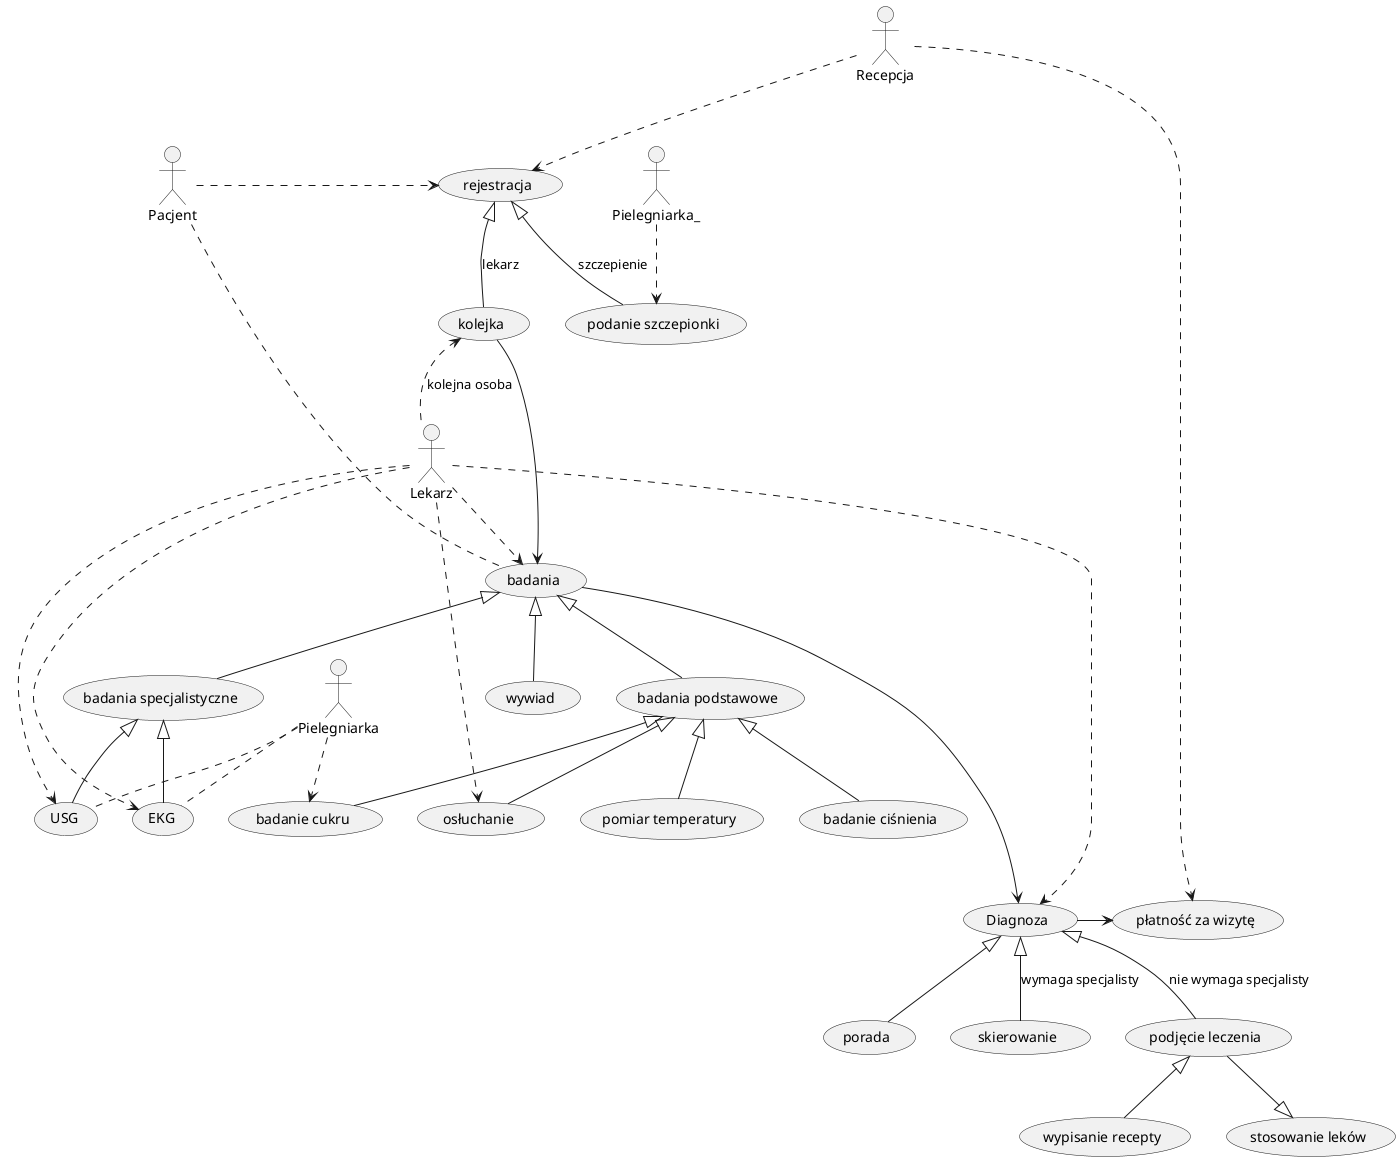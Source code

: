 @startuml
'https://plantuml.com/use-case-diagram

Pacjent .> (rejestracja)
Pacjent .. (badania)

(kolejka) <.. Lekarz : kolejna osoba
Lekarz ..> (badania)
Lekarz ..> (EKG)
Lekarz ..> (USG)
Lekarz ..> (Diagnoza)
Lekarz .> (osłuchanie)

Recepcja ..> (rejestracja)
Recepcja ..> (płatność za wizytę)

Pielegniarka_ ..> (podanie szczepionki)
Pielegniarka .. (EKG)
Pielegniarka .. (USG)
Pielegniarka ..> (badanie cukru)

(rejestracja) <|-- (kolejka) : lekarz
(rejestracja) <|-- (podanie szczepionki) : szczepienie

(kolejka) --> (badania)

' Badanie i powiązane !TODO:
(badania) <|-- (wywiad)
(badania) <|-- (badania podstawowe)
(badania podstawowe) <|-- (osłuchanie)
(badania podstawowe) <|-- (badanie cukru)
(badania podstawowe) <|-- (badanie ciśnienia)
(badania podstawowe) <|-- (pomiar temperatury)
(badania) <|-- (badania specjalistyczne)
(badania specjalistyczne) <|-- (USG)
(badania specjalistyczne) <|-- (EKG)


(badania) ----> (Diagnoza)
(Diagnoza) <|-- (porada)
(Diagnoza) <|-- (skierowanie) : wymaga specjalisty
(Diagnoza) <|-- (podjęcie leczenia) : nie wymaga specjalisty

(podjęcie leczenia) <|-- (wypisanie recepty)
(podjęcie leczenia) --|> (stosowanie leków)
(Diagnoza) -> (płatność za wizytę)

@enduml